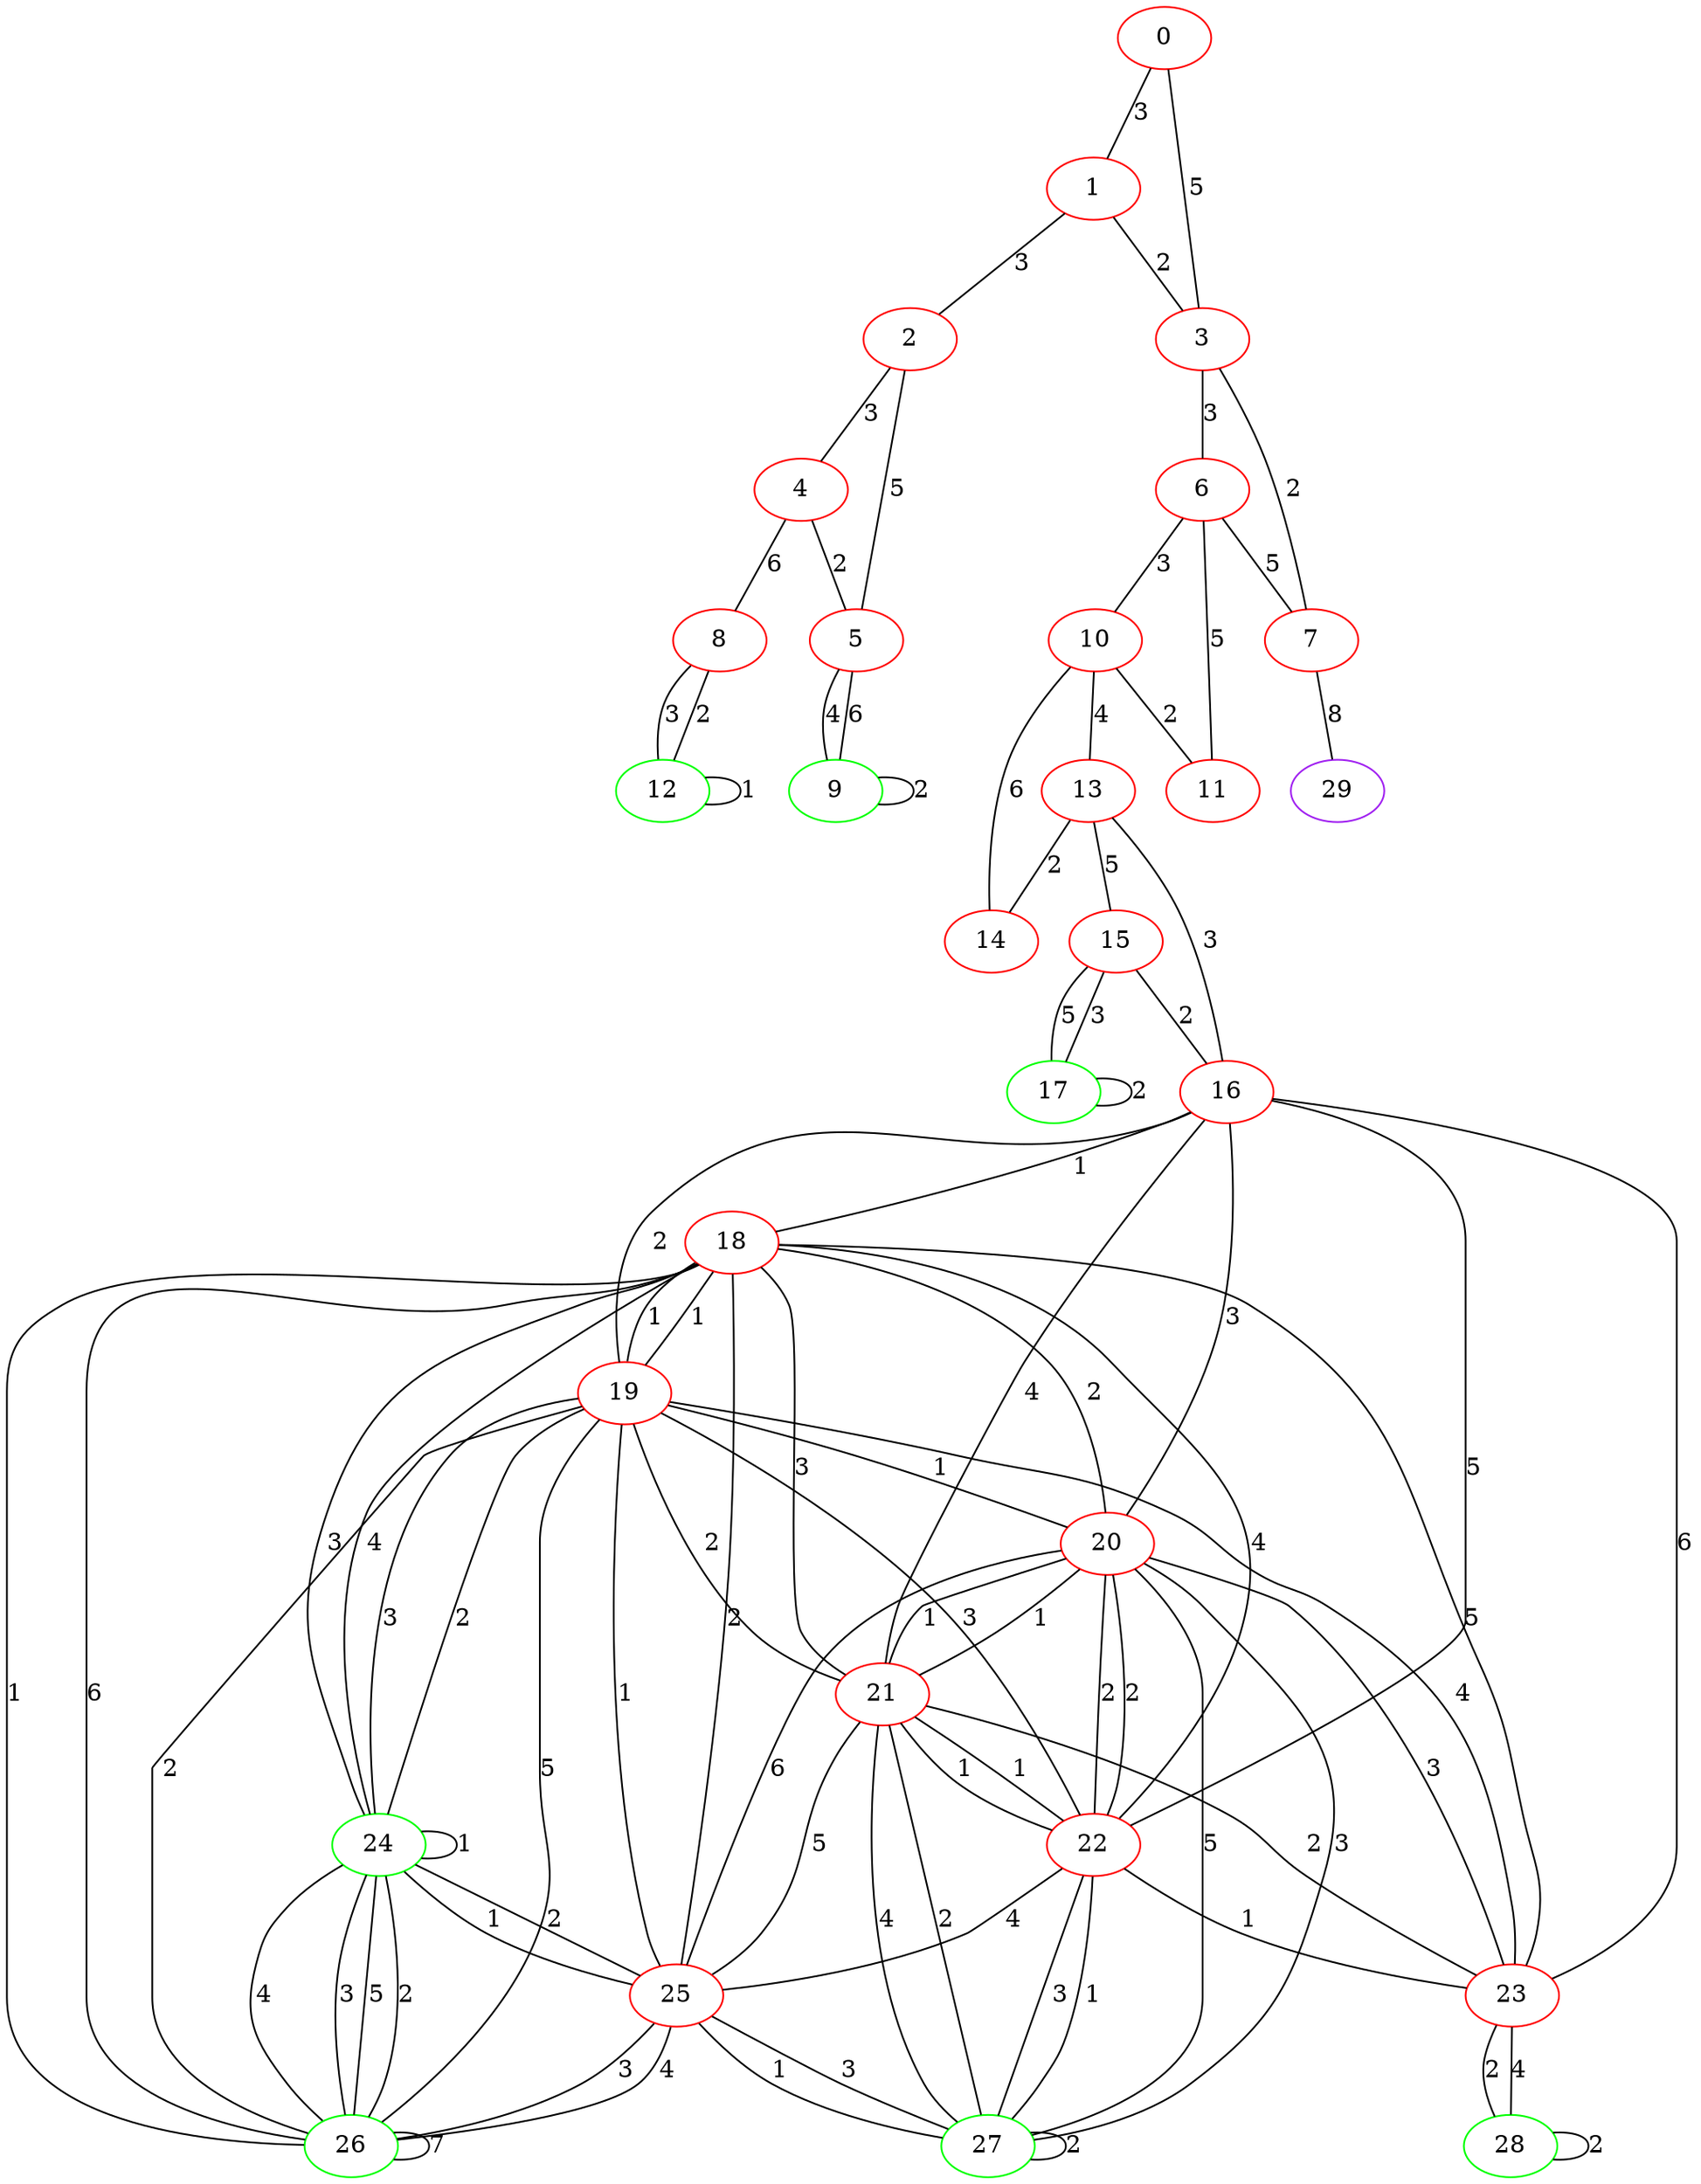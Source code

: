 graph "" {
0 [color=red, weight=1];
1 [color=red, weight=1];
2 [color=red, weight=1];
3 [color=red, weight=1];
4 [color=red, weight=1];
5 [color=red, weight=1];
6 [color=red, weight=1];
7 [color=red, weight=1];
8 [color=red, weight=1];
9 [color=green, weight=2];
10 [color=red, weight=1];
11 [color=red, weight=1];
12 [color=green, weight=2];
13 [color=red, weight=1];
14 [color=red, weight=1];
15 [color=red, weight=1];
16 [color=red, weight=1];
17 [color=green, weight=2];
18 [color=red, weight=1];
19 [color=red, weight=1];
20 [color=red, weight=1];
21 [color=red, weight=1];
22 [color=red, weight=1];
23 [color=red, weight=1];
24 [color=green, weight=2];
25 [color=red, weight=1];
26 [color=green, weight=2];
27 [color=green, weight=2];
28 [color=green, weight=2];
29 [color=purple, weight=4];
0 -- 1  [key=0, label=3];
0 -- 3  [key=0, label=5];
1 -- 2  [key=0, label=3];
1 -- 3  [key=0, label=2];
2 -- 4  [key=0, label=3];
2 -- 5  [key=0, label=5];
3 -- 6  [key=0, label=3];
3 -- 7  [key=0, label=2];
4 -- 8  [key=0, label=6];
4 -- 5  [key=0, label=2];
5 -- 9  [key=0, label=4];
5 -- 9  [key=1, label=6];
6 -- 11  [key=0, label=5];
6 -- 10  [key=0, label=3];
6 -- 7  [key=0, label=5];
7 -- 29  [key=0, label=8];
8 -- 12  [key=0, label=3];
8 -- 12  [key=1, label=2];
9 -- 9  [key=0, label=2];
10 -- 11  [key=0, label=2];
10 -- 13  [key=0, label=4];
10 -- 14  [key=0, label=6];
12 -- 12  [key=0, label=1];
13 -- 16  [key=0, label=3];
13 -- 14  [key=0, label=2];
13 -- 15  [key=0, label=5];
15 -- 16  [key=0, label=2];
15 -- 17  [key=0, label=5];
15 -- 17  [key=1, label=3];
16 -- 18  [key=0, label=1];
16 -- 19  [key=0, label=2];
16 -- 20  [key=0, label=3];
16 -- 21  [key=0, label=4];
16 -- 22  [key=0, label=5];
16 -- 23  [key=0, label=6];
17 -- 17  [key=0, label=2];
18 -- 19  [key=0, label=1];
18 -- 19  [key=1, label=1];
18 -- 20  [key=0, label=2];
18 -- 21  [key=0, label=3];
18 -- 22  [key=0, label=4];
18 -- 23  [key=0, label=5];
18 -- 24  [key=0, label=4];
18 -- 24  [key=1, label=3];
18 -- 25  [key=0, label=2];
18 -- 26  [key=0, label=1];
18 -- 26  [key=1, label=6];
19 -- 20  [key=0, label=1];
19 -- 21  [key=0, label=2];
19 -- 22  [key=0, label=3];
19 -- 23  [key=0, label=4];
19 -- 24  [key=0, label=3];
19 -- 24  [key=1, label=2];
19 -- 25  [key=0, label=1];
19 -- 26  [key=0, label=2];
19 -- 26  [key=1, label=5];
20 -- 21  [key=0, label=1];
20 -- 21  [key=1, label=1];
20 -- 22  [key=0, label=2];
20 -- 22  [key=1, label=2];
20 -- 23  [key=0, label=3];
20 -- 25  [key=0, label=6];
20 -- 27  [key=0, label=5];
20 -- 27  [key=1, label=3];
21 -- 22  [key=0, label=1];
21 -- 22  [key=1, label=1];
21 -- 23  [key=0, label=2];
21 -- 25  [key=0, label=5];
21 -- 27  [key=0, label=4];
21 -- 27  [key=1, label=2];
22 -- 23  [key=0, label=1];
22 -- 25  [key=0, label=4];
22 -- 27  [key=0, label=3];
22 -- 27  [key=1, label=1];
23 -- 28  [key=0, label=2];
23 -- 28  [key=1, label=4];
24 -- 24  [key=0, label=1];
24 -- 25  [key=0, label=2];
24 -- 25  [key=1, label=1];
24 -- 26  [key=0, label=5];
24 -- 26  [key=1, label=2];
24 -- 26  [key=2, label=4];
24 -- 26  [key=3, label=3];
25 -- 26  [key=0, label=3];
25 -- 26  [key=1, label=4];
25 -- 27  [key=0, label=1];
25 -- 27  [key=1, label=3];
26 -- 26  [key=0, label=7];
27 -- 27  [key=0, label=2];
28 -- 28  [key=0, label=2];
}
